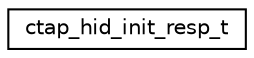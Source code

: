 digraph "Graphical Class Hierarchy"
{
 // LATEX_PDF_SIZE
  edge [fontname="Helvetica",fontsize="10",labelfontname="Helvetica",labelfontsize="10"];
  node [fontname="Helvetica",fontsize="10",shape=record];
  rankdir="LR";
  Node0 [label="ctap_hid_init_resp_t",height=0.2,width=0.4,color="black", fillcolor="white", style="filled",URL="$structctap__hid__init__resp__t.html",tooltip="CTAP_HID initialization response struct."];
}
